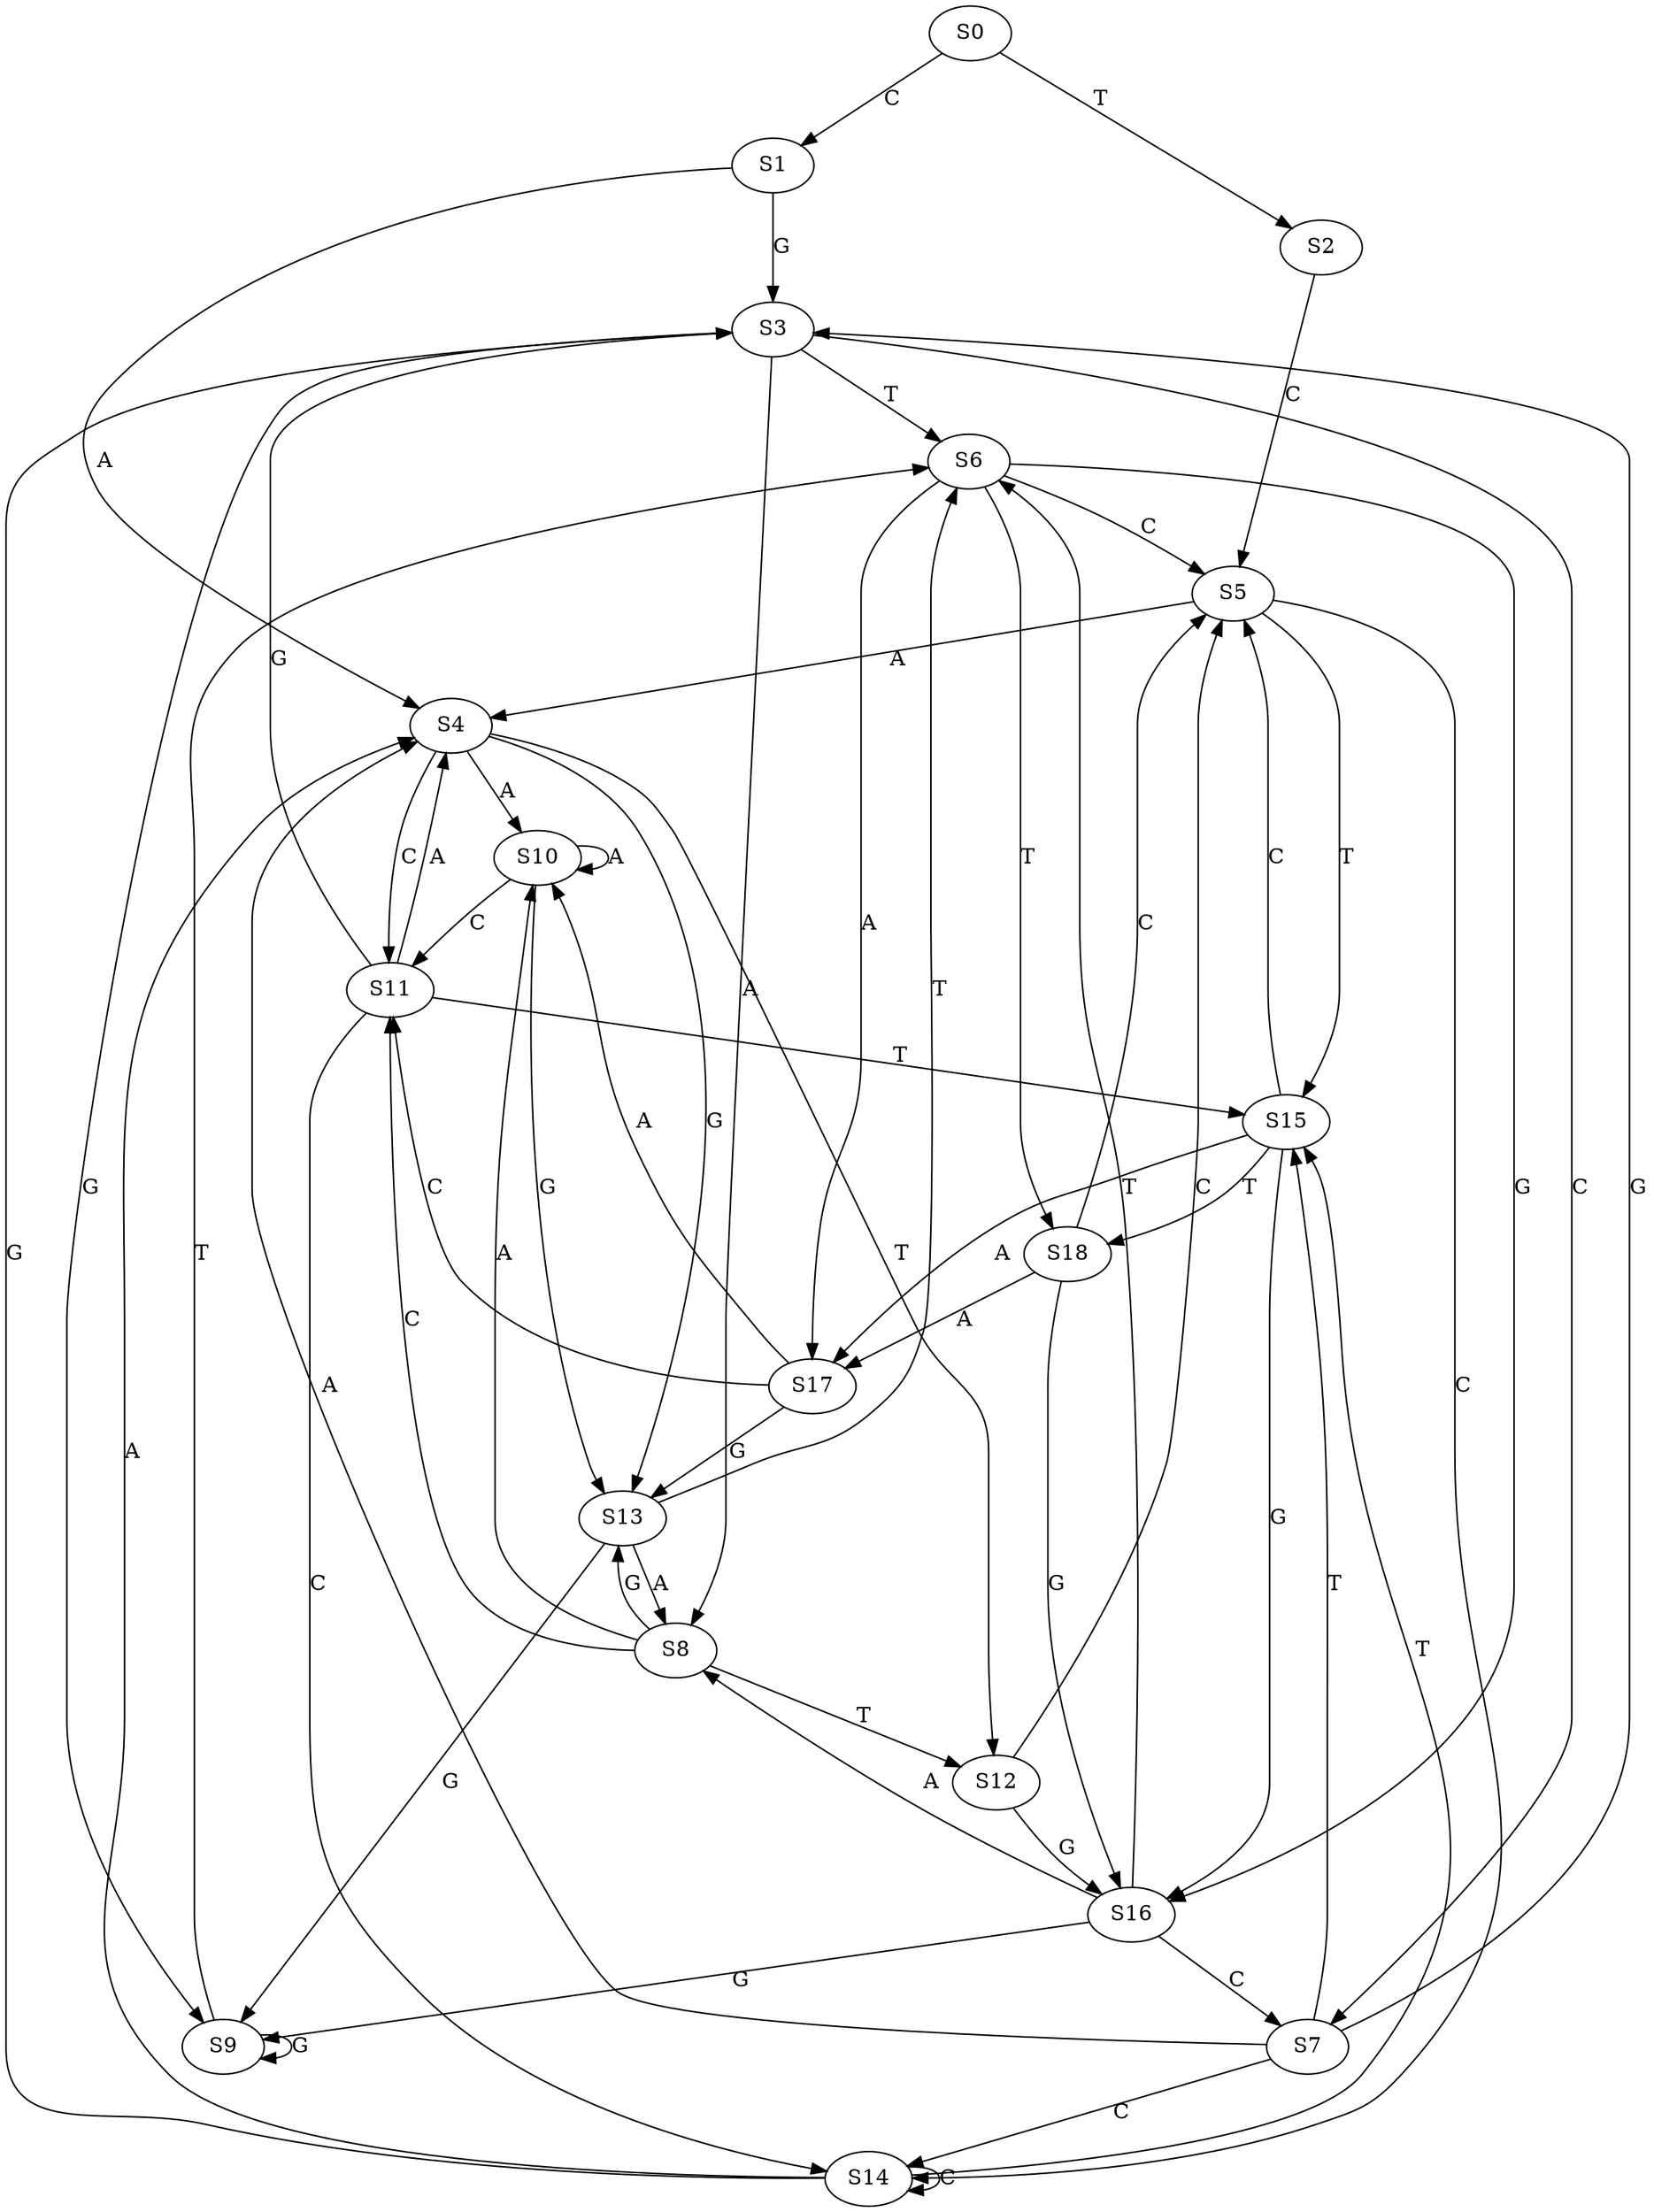 strict digraph  {
	S0 -> S1 [ label = C ];
	S0 -> S2 [ label = T ];
	S1 -> S3 [ label = G ];
	S1 -> S4 [ label = A ];
	S2 -> S5 [ label = C ];
	S3 -> S6 [ label = T ];
	S3 -> S7 [ label = C ];
	S3 -> S8 [ label = A ];
	S3 -> S9 [ label = G ];
	S4 -> S10 [ label = A ];
	S4 -> S11 [ label = C ];
	S4 -> S12 [ label = T ];
	S4 -> S13 [ label = G ];
	S5 -> S14 [ label = C ];
	S5 -> S4 [ label = A ];
	S5 -> S15 [ label = T ];
	S6 -> S16 [ label = G ];
	S6 -> S17 [ label = A ];
	S6 -> S5 [ label = C ];
	S6 -> S18 [ label = T ];
	S7 -> S14 [ label = C ];
	S7 -> S4 [ label = A ];
	S7 -> S15 [ label = T ];
	S7 -> S3 [ label = G ];
	S8 -> S12 [ label = T ];
	S8 -> S13 [ label = G ];
	S8 -> S10 [ label = A ];
	S8 -> S11 [ label = C ];
	S9 -> S6 [ label = T ];
	S9 -> S9 [ label = G ];
	S10 -> S13 [ label = G ];
	S10 -> S10 [ label = A ];
	S10 -> S11 [ label = C ];
	S11 -> S15 [ label = T ];
	S11 -> S14 [ label = C ];
	S11 -> S4 [ label = A ];
	S11 -> S3 [ label = G ];
	S12 -> S5 [ label = C ];
	S12 -> S16 [ label = G ];
	S13 -> S6 [ label = T ];
	S13 -> S9 [ label = G ];
	S13 -> S8 [ label = A ];
	S14 -> S4 [ label = A ];
	S14 -> S15 [ label = T ];
	S14 -> S3 [ label = G ];
	S14 -> S14 [ label = C ];
	S15 -> S16 [ label = G ];
	S15 -> S17 [ label = A ];
	S15 -> S5 [ label = C ];
	S15 -> S18 [ label = T ];
	S16 -> S7 [ label = C ];
	S16 -> S8 [ label = A ];
	S16 -> S6 [ label = T ];
	S16 -> S9 [ label = G ];
	S17 -> S13 [ label = G ];
	S17 -> S11 [ label = C ];
	S17 -> S10 [ label = A ];
	S18 -> S16 [ label = G ];
	S18 -> S17 [ label = A ];
	S18 -> S5 [ label = C ];
}
